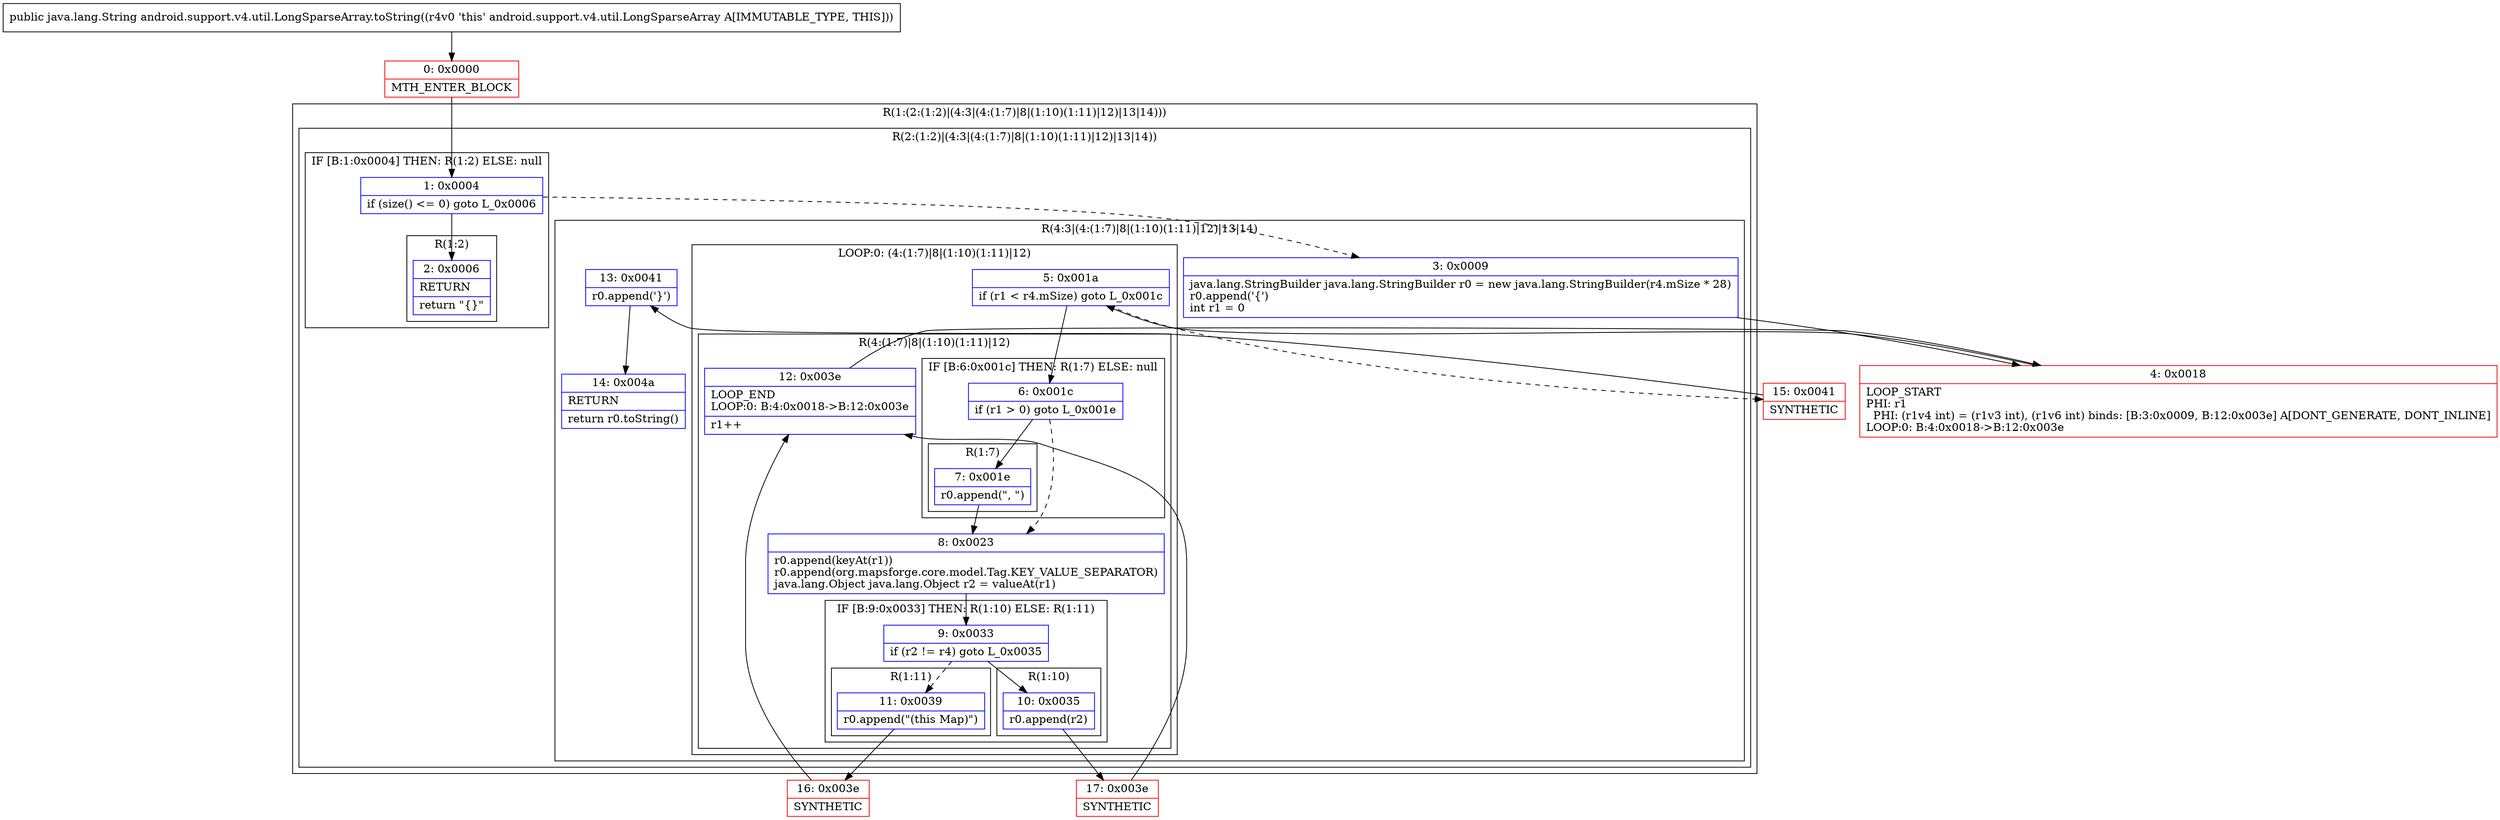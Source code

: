 digraph "CFG forandroid.support.v4.util.LongSparseArray.toString()Ljava\/lang\/String;" {
subgraph cluster_Region_586624820 {
label = "R(1:(2:(1:2)|(4:3|(4:(1:7)|8|(1:10)(1:11)|12)|13|14)))";
node [shape=record,color=blue];
subgraph cluster_Region_1114840410 {
label = "R(2:(1:2)|(4:3|(4:(1:7)|8|(1:10)(1:11)|12)|13|14))";
node [shape=record,color=blue];
subgraph cluster_IfRegion_32219700 {
label = "IF [B:1:0x0004] THEN: R(1:2) ELSE: null";
node [shape=record,color=blue];
Node_1 [shape=record,label="{1\:\ 0x0004|if (size() \<= 0) goto L_0x0006\l}"];
subgraph cluster_Region_1493698645 {
label = "R(1:2)";
node [shape=record,color=blue];
Node_2 [shape=record,label="{2\:\ 0x0006|RETURN\l|return \"\{\}\"\l}"];
}
}
subgraph cluster_Region_499369690 {
label = "R(4:3|(4:(1:7)|8|(1:10)(1:11)|12)|13|14)";
node [shape=record,color=blue];
Node_3 [shape=record,label="{3\:\ 0x0009|java.lang.StringBuilder java.lang.StringBuilder r0 = new java.lang.StringBuilder(r4.mSize * 28)\lr0.append('\{')\lint r1 = 0\l}"];
subgraph cluster_LoopRegion_925248580 {
label = "LOOP:0: (4:(1:7)|8|(1:10)(1:11)|12)";
node [shape=record,color=blue];
Node_5 [shape=record,label="{5\:\ 0x001a|if (r1 \< r4.mSize) goto L_0x001c\l}"];
subgraph cluster_Region_649246648 {
label = "R(4:(1:7)|8|(1:10)(1:11)|12)";
node [shape=record,color=blue];
subgraph cluster_IfRegion_68833903 {
label = "IF [B:6:0x001c] THEN: R(1:7) ELSE: null";
node [shape=record,color=blue];
Node_6 [shape=record,label="{6\:\ 0x001c|if (r1 \> 0) goto L_0x001e\l}"];
subgraph cluster_Region_1998236376 {
label = "R(1:7)";
node [shape=record,color=blue];
Node_7 [shape=record,label="{7\:\ 0x001e|r0.append(\", \")\l}"];
}
}
Node_8 [shape=record,label="{8\:\ 0x0023|r0.append(keyAt(r1))\lr0.append(org.mapsforge.core.model.Tag.KEY_VALUE_SEPARATOR)\ljava.lang.Object java.lang.Object r2 = valueAt(r1)\l}"];
subgraph cluster_IfRegion_1703935969 {
label = "IF [B:9:0x0033] THEN: R(1:10) ELSE: R(1:11)";
node [shape=record,color=blue];
Node_9 [shape=record,label="{9\:\ 0x0033|if (r2 != r4) goto L_0x0035\l}"];
subgraph cluster_Region_373225812 {
label = "R(1:10)";
node [shape=record,color=blue];
Node_10 [shape=record,label="{10\:\ 0x0035|r0.append(r2)\l}"];
}
subgraph cluster_Region_357042271 {
label = "R(1:11)";
node [shape=record,color=blue];
Node_11 [shape=record,label="{11\:\ 0x0039|r0.append(\"(this Map)\")\l}"];
}
}
Node_12 [shape=record,label="{12\:\ 0x003e|LOOP_END\lLOOP:0: B:4:0x0018\-\>B:12:0x003e\l|r1++\l}"];
}
}
Node_13 [shape=record,label="{13\:\ 0x0041|r0.append('\}')\l}"];
Node_14 [shape=record,label="{14\:\ 0x004a|RETURN\l|return r0.toString()\l}"];
}
}
}
Node_0 [shape=record,color=red,label="{0\:\ 0x0000|MTH_ENTER_BLOCK\l}"];
Node_4 [shape=record,color=red,label="{4\:\ 0x0018|LOOP_START\lPHI: r1 \l  PHI: (r1v4 int) = (r1v3 int), (r1v6 int) binds: [B:3:0x0009, B:12:0x003e] A[DONT_GENERATE, DONT_INLINE]\lLOOP:0: B:4:0x0018\-\>B:12:0x003e\l}"];
Node_15 [shape=record,color=red,label="{15\:\ 0x0041|SYNTHETIC\l}"];
Node_16 [shape=record,color=red,label="{16\:\ 0x003e|SYNTHETIC\l}"];
Node_17 [shape=record,color=red,label="{17\:\ 0x003e|SYNTHETIC\l}"];
MethodNode[shape=record,label="{public java.lang.String android.support.v4.util.LongSparseArray.toString((r4v0 'this' android.support.v4.util.LongSparseArray A[IMMUTABLE_TYPE, THIS])) }"];
MethodNode -> Node_0;
Node_1 -> Node_2;
Node_1 -> Node_3[style=dashed];
Node_3 -> Node_4;
Node_5 -> Node_6;
Node_5 -> Node_15[style=dashed];
Node_6 -> Node_7;
Node_6 -> Node_8[style=dashed];
Node_7 -> Node_8;
Node_8 -> Node_9;
Node_9 -> Node_10;
Node_9 -> Node_11[style=dashed];
Node_10 -> Node_17;
Node_11 -> Node_16;
Node_12 -> Node_4;
Node_13 -> Node_14;
Node_0 -> Node_1;
Node_4 -> Node_5;
Node_15 -> Node_13;
Node_16 -> Node_12;
Node_17 -> Node_12;
}

